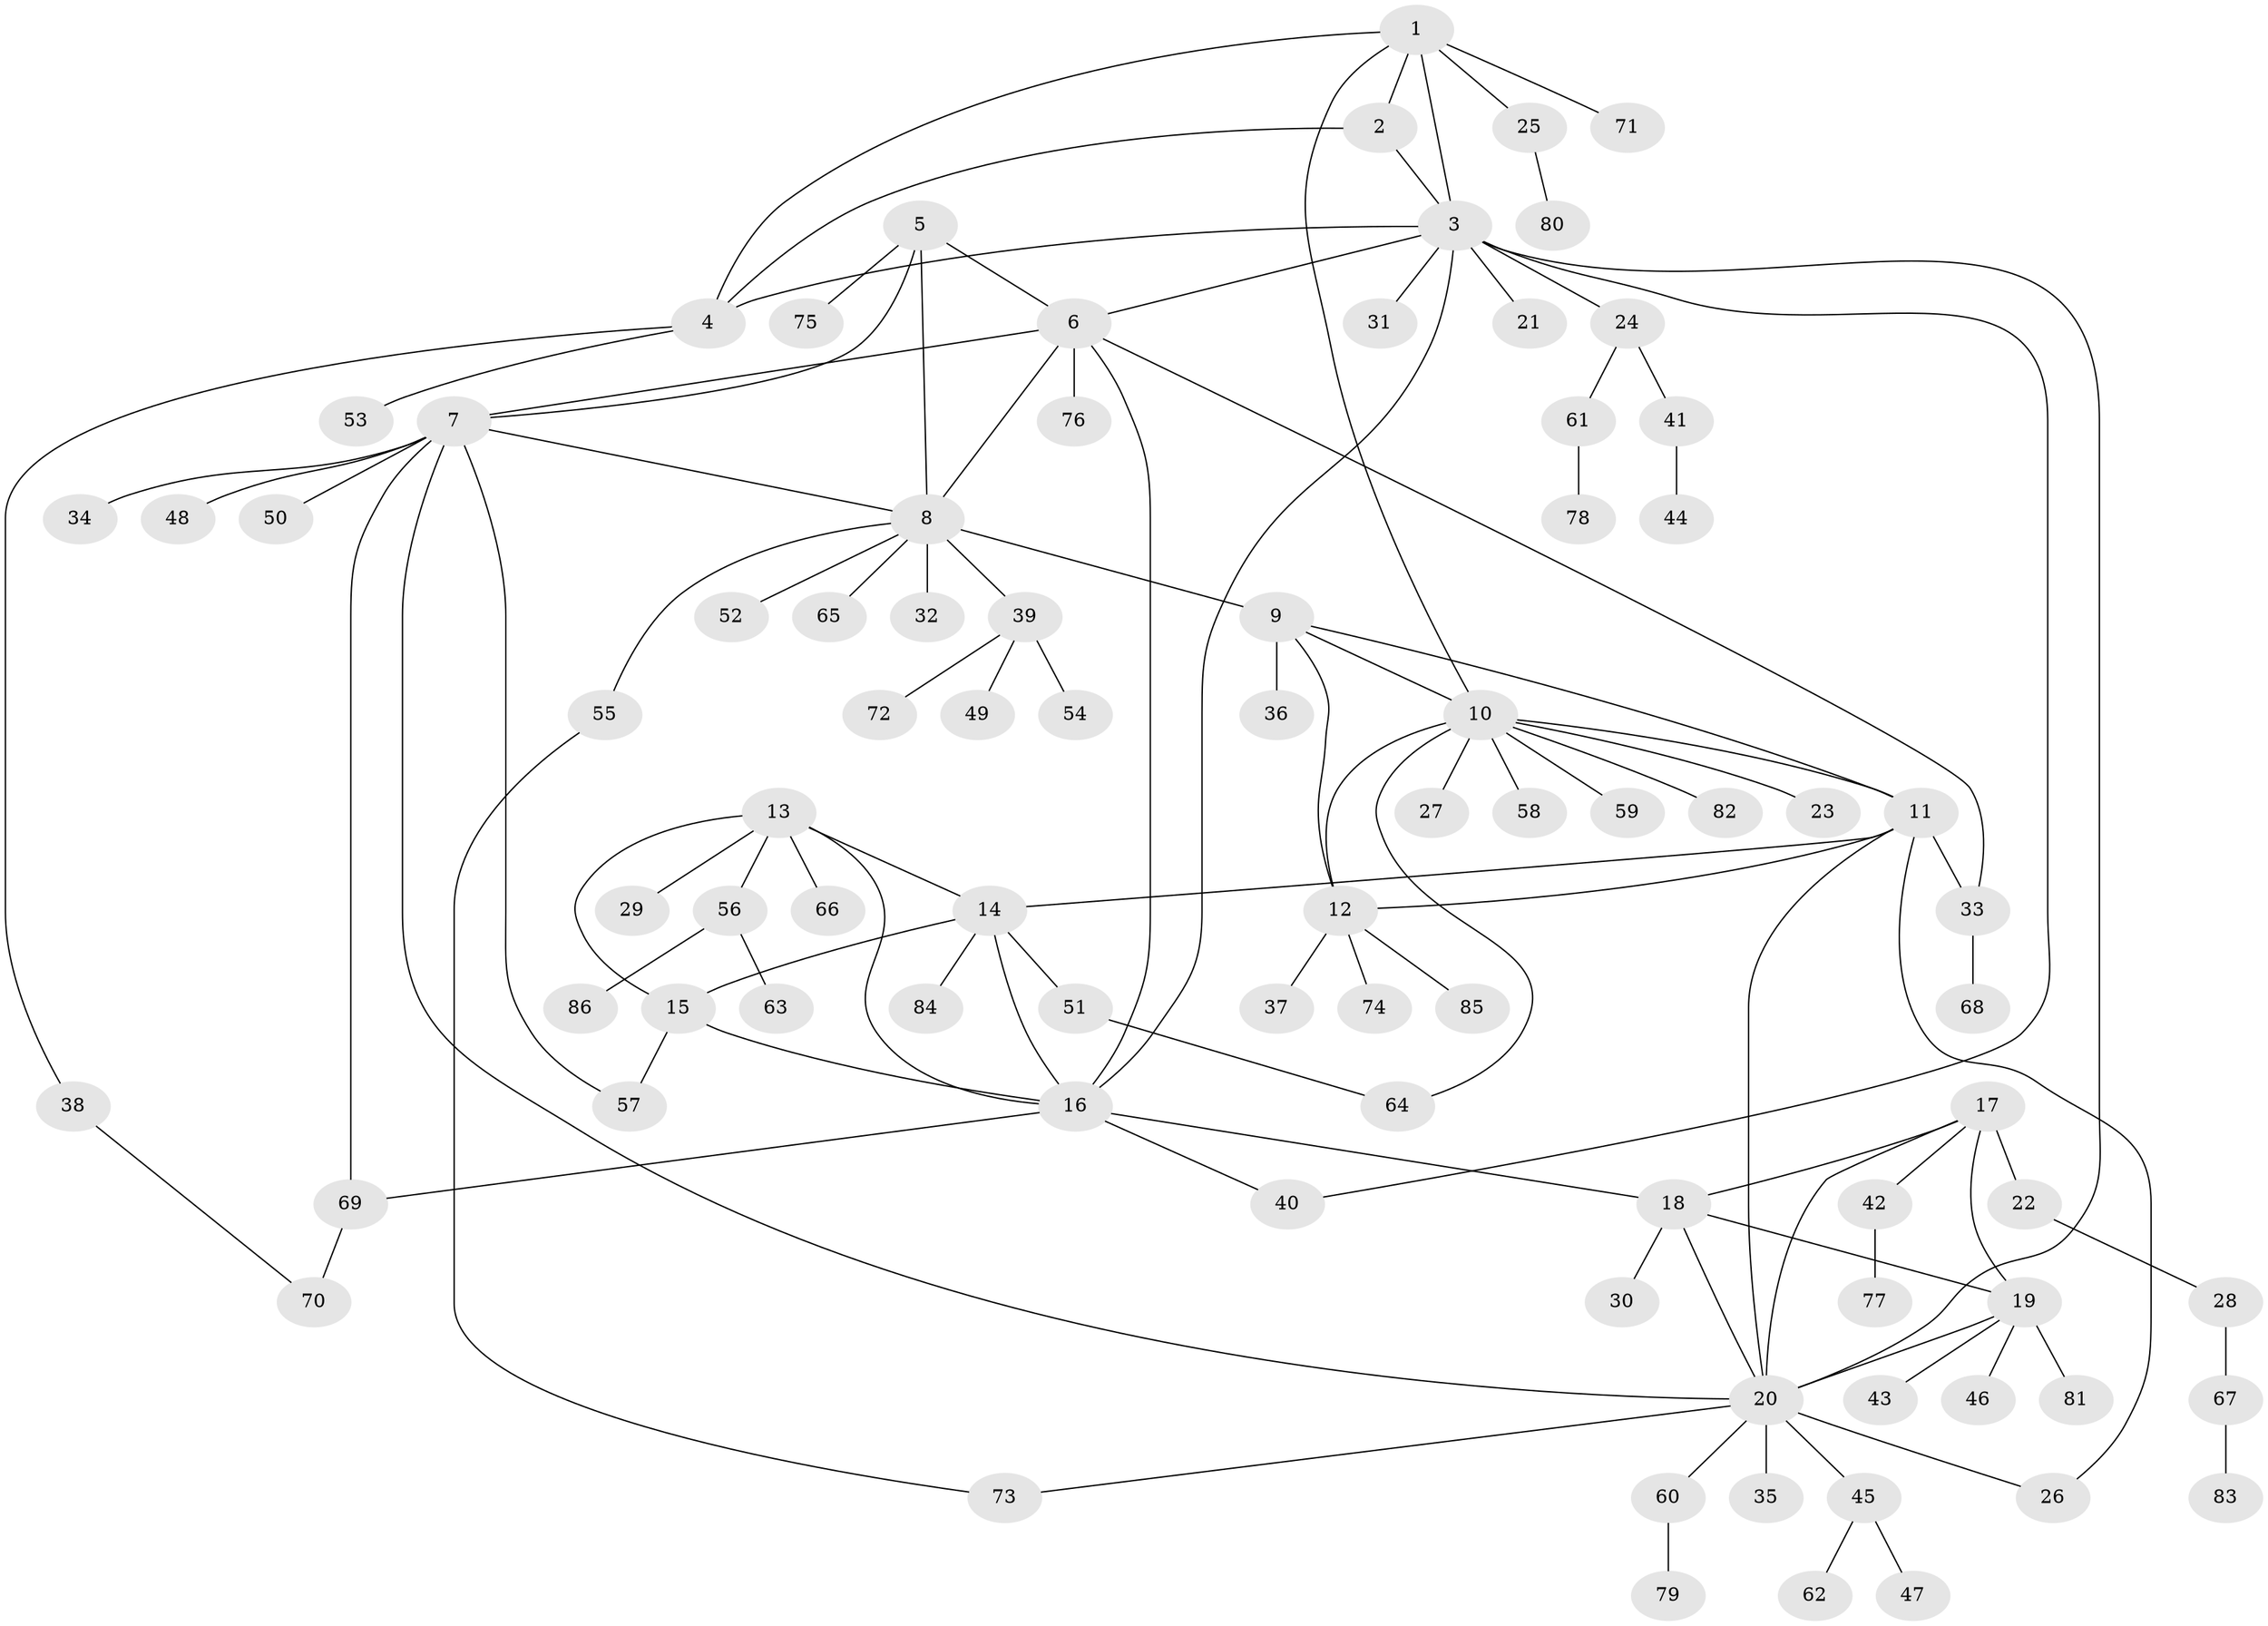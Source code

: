 // Generated by graph-tools (version 1.1) at 2025/02/03/09/25 03:02:35]
// undirected, 86 vertices, 114 edges
graph export_dot {
graph [start="1"]
  node [color=gray90,style=filled];
  1;
  2;
  3;
  4;
  5;
  6;
  7;
  8;
  9;
  10;
  11;
  12;
  13;
  14;
  15;
  16;
  17;
  18;
  19;
  20;
  21;
  22;
  23;
  24;
  25;
  26;
  27;
  28;
  29;
  30;
  31;
  32;
  33;
  34;
  35;
  36;
  37;
  38;
  39;
  40;
  41;
  42;
  43;
  44;
  45;
  46;
  47;
  48;
  49;
  50;
  51;
  52;
  53;
  54;
  55;
  56;
  57;
  58;
  59;
  60;
  61;
  62;
  63;
  64;
  65;
  66;
  67;
  68;
  69;
  70;
  71;
  72;
  73;
  74;
  75;
  76;
  77;
  78;
  79;
  80;
  81;
  82;
  83;
  84;
  85;
  86;
  1 -- 2;
  1 -- 3;
  1 -- 4;
  1 -- 10;
  1 -- 25;
  1 -- 71;
  2 -- 3;
  2 -- 4;
  3 -- 4;
  3 -- 6;
  3 -- 16;
  3 -- 20;
  3 -- 21;
  3 -- 24;
  3 -- 31;
  3 -- 40;
  4 -- 38;
  4 -- 53;
  5 -- 6;
  5 -- 7;
  5 -- 8;
  5 -- 75;
  6 -- 7;
  6 -- 8;
  6 -- 16;
  6 -- 33;
  6 -- 76;
  7 -- 8;
  7 -- 20;
  7 -- 34;
  7 -- 48;
  7 -- 50;
  7 -- 57;
  7 -- 69;
  8 -- 9;
  8 -- 32;
  8 -- 39;
  8 -- 52;
  8 -- 55;
  8 -- 65;
  9 -- 10;
  9 -- 11;
  9 -- 12;
  9 -- 36;
  10 -- 11;
  10 -- 12;
  10 -- 23;
  10 -- 27;
  10 -- 58;
  10 -- 59;
  10 -- 64;
  10 -- 82;
  11 -- 12;
  11 -- 14;
  11 -- 20;
  11 -- 26;
  11 -- 33;
  12 -- 37;
  12 -- 74;
  12 -- 85;
  13 -- 14;
  13 -- 15;
  13 -- 16;
  13 -- 29;
  13 -- 56;
  13 -- 66;
  14 -- 15;
  14 -- 16;
  14 -- 51;
  14 -- 84;
  15 -- 16;
  15 -- 57;
  16 -- 18;
  16 -- 40;
  16 -- 69;
  17 -- 18;
  17 -- 19;
  17 -- 20;
  17 -- 22;
  17 -- 42;
  18 -- 19;
  18 -- 20;
  18 -- 30;
  19 -- 20;
  19 -- 43;
  19 -- 46;
  19 -- 81;
  20 -- 26;
  20 -- 35;
  20 -- 45;
  20 -- 60;
  20 -- 73;
  22 -- 28;
  24 -- 41;
  24 -- 61;
  25 -- 80;
  28 -- 67;
  33 -- 68;
  38 -- 70;
  39 -- 49;
  39 -- 54;
  39 -- 72;
  41 -- 44;
  42 -- 77;
  45 -- 47;
  45 -- 62;
  51 -- 64;
  55 -- 73;
  56 -- 63;
  56 -- 86;
  60 -- 79;
  61 -- 78;
  67 -- 83;
  69 -- 70;
}
